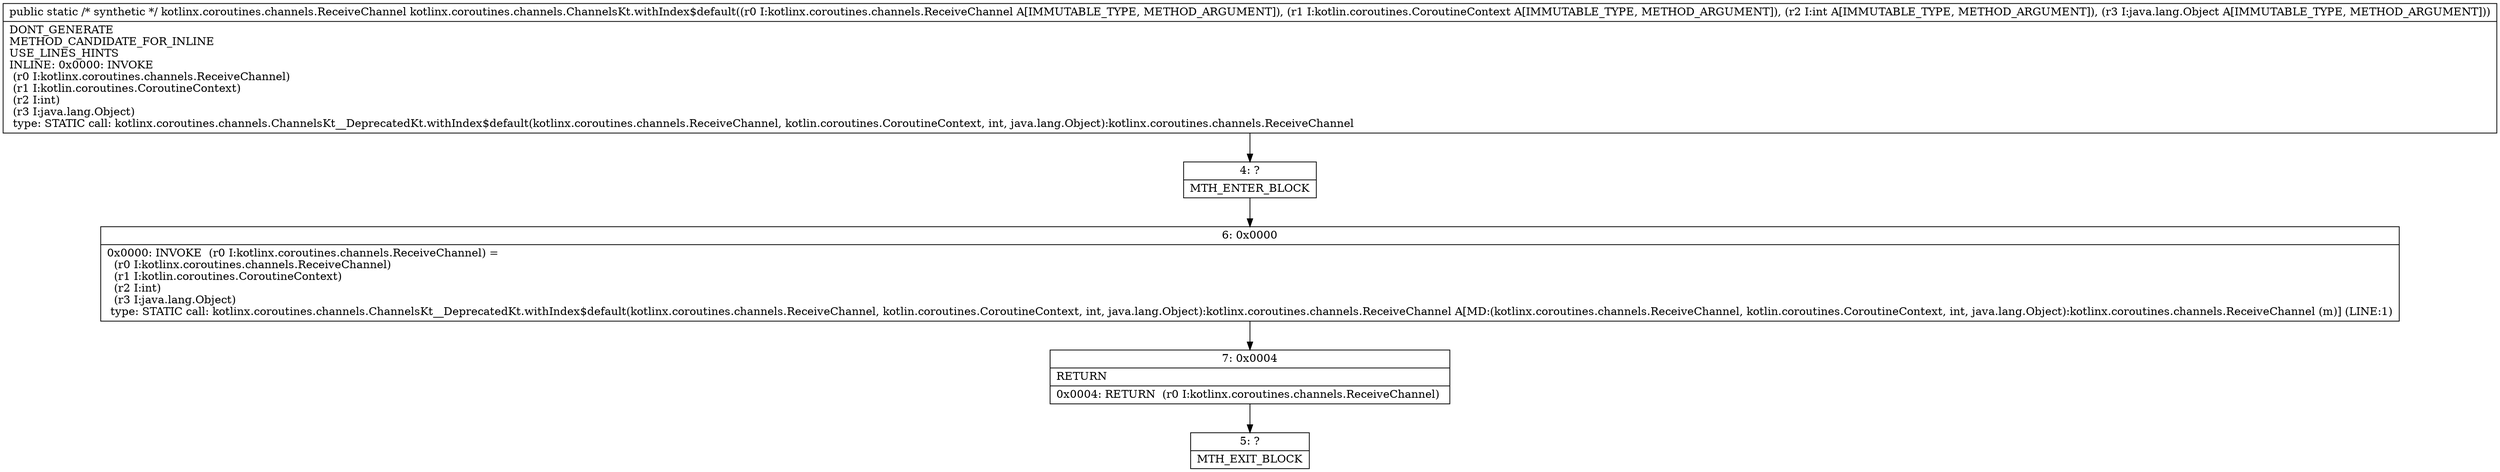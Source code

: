digraph "CFG forkotlinx.coroutines.channels.ChannelsKt.withIndex$default(Lkotlinx\/coroutines\/channels\/ReceiveChannel;Lkotlin\/coroutines\/CoroutineContext;ILjava\/lang\/Object;)Lkotlinx\/coroutines\/channels\/ReceiveChannel;" {
Node_4 [shape=record,label="{4\:\ ?|MTH_ENTER_BLOCK\l}"];
Node_6 [shape=record,label="{6\:\ 0x0000|0x0000: INVOKE  (r0 I:kotlinx.coroutines.channels.ReceiveChannel) = \l  (r0 I:kotlinx.coroutines.channels.ReceiveChannel)\l  (r1 I:kotlin.coroutines.CoroutineContext)\l  (r2 I:int)\l  (r3 I:java.lang.Object)\l type: STATIC call: kotlinx.coroutines.channels.ChannelsKt__DeprecatedKt.withIndex$default(kotlinx.coroutines.channels.ReceiveChannel, kotlin.coroutines.CoroutineContext, int, java.lang.Object):kotlinx.coroutines.channels.ReceiveChannel A[MD:(kotlinx.coroutines.channels.ReceiveChannel, kotlin.coroutines.CoroutineContext, int, java.lang.Object):kotlinx.coroutines.channels.ReceiveChannel (m)] (LINE:1)\l}"];
Node_7 [shape=record,label="{7\:\ 0x0004|RETURN\l|0x0004: RETURN  (r0 I:kotlinx.coroutines.channels.ReceiveChannel) \l}"];
Node_5 [shape=record,label="{5\:\ ?|MTH_EXIT_BLOCK\l}"];
MethodNode[shape=record,label="{public static \/* synthetic *\/ kotlinx.coroutines.channels.ReceiveChannel kotlinx.coroutines.channels.ChannelsKt.withIndex$default((r0 I:kotlinx.coroutines.channels.ReceiveChannel A[IMMUTABLE_TYPE, METHOD_ARGUMENT]), (r1 I:kotlin.coroutines.CoroutineContext A[IMMUTABLE_TYPE, METHOD_ARGUMENT]), (r2 I:int A[IMMUTABLE_TYPE, METHOD_ARGUMENT]), (r3 I:java.lang.Object A[IMMUTABLE_TYPE, METHOD_ARGUMENT]))  | DONT_GENERATE\lMETHOD_CANDIDATE_FOR_INLINE\lUSE_LINES_HINTS\lINLINE: 0x0000: INVOKE  \l  (r0 I:kotlinx.coroutines.channels.ReceiveChannel)\l  (r1 I:kotlin.coroutines.CoroutineContext)\l  (r2 I:int)\l  (r3 I:java.lang.Object)\l type: STATIC call: kotlinx.coroutines.channels.ChannelsKt__DeprecatedKt.withIndex$default(kotlinx.coroutines.channels.ReceiveChannel, kotlin.coroutines.CoroutineContext, int, java.lang.Object):kotlinx.coroutines.channels.ReceiveChannel\l}"];
MethodNode -> Node_4;Node_4 -> Node_6;
Node_6 -> Node_7;
Node_7 -> Node_5;
}

